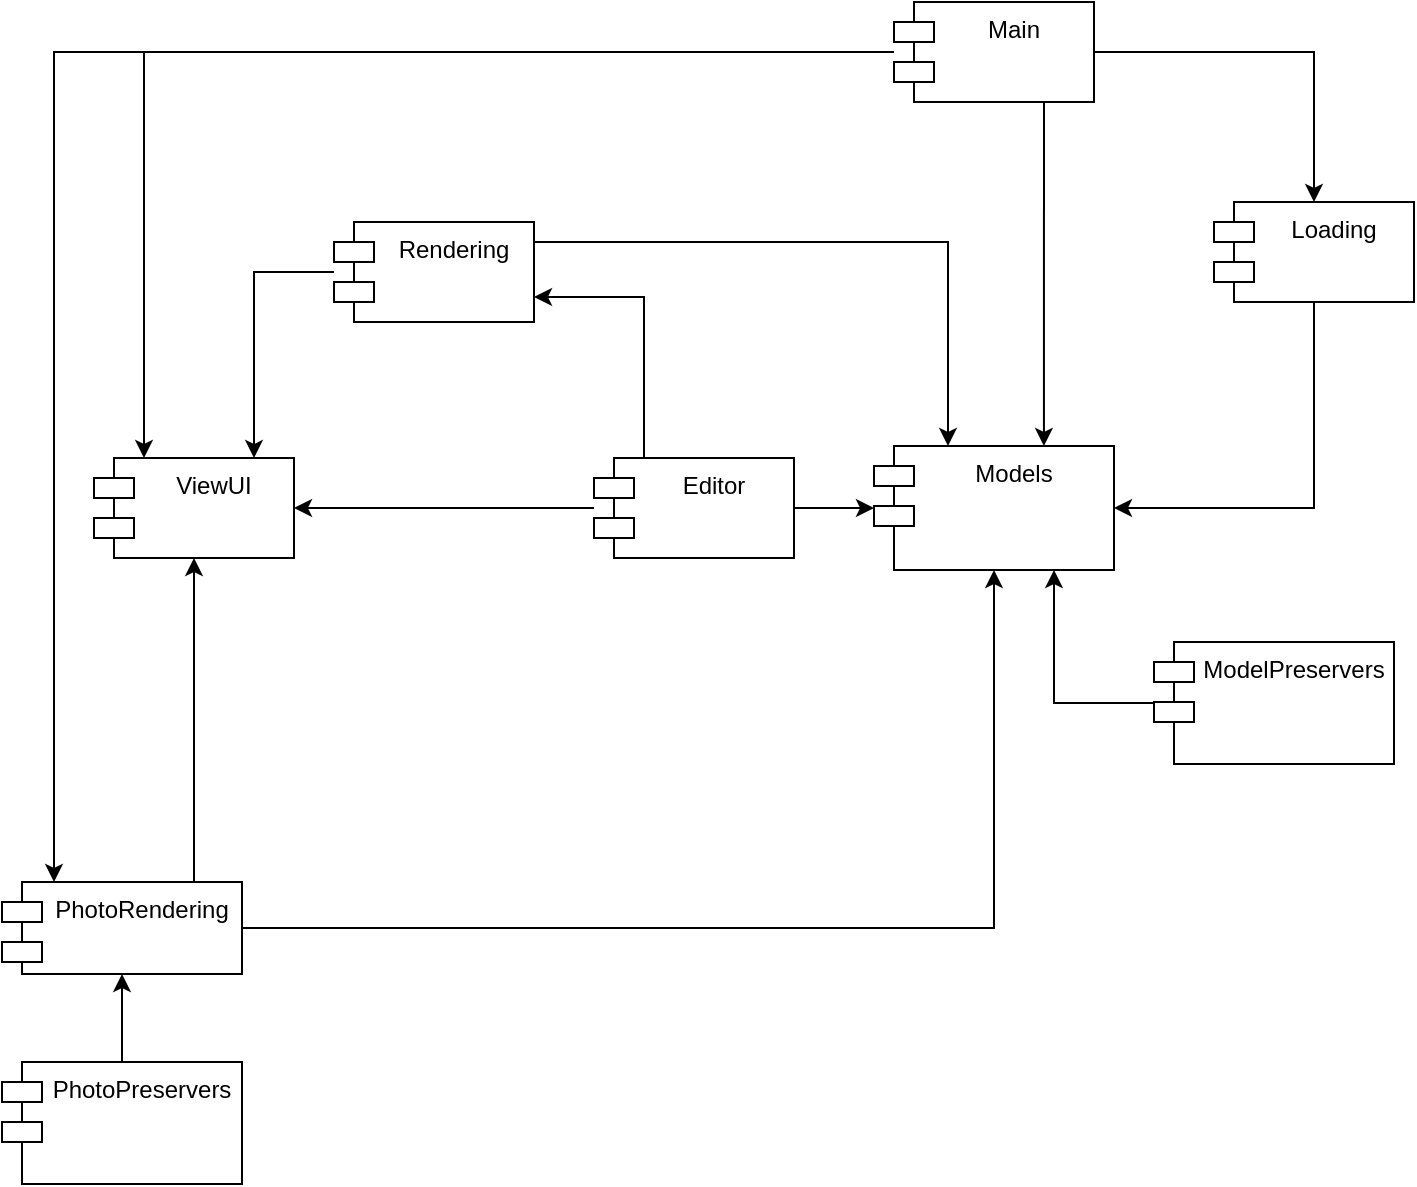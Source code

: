<mxfile version="14.7.6" type="github">
  <diagram id="AK-iGJzDlFNvxhwOBNrH" name="Page-1">
    <mxGraphModel dx="1422" dy="794" grid="1" gridSize="10" guides="1" tooltips="1" connect="1" arrows="1" fold="1" page="1" pageScale="1" pageWidth="1169" pageHeight="827" math="0" shadow="0">
      <root>
        <mxCell id="0" />
        <mxCell id="1" parent="0" />
        <mxCell id="LPzL33VYbBDLn--UWzNz-11" style="edgeStyle=orthogonalEdgeStyle;rounded=0;orthogonalLoop=1;jettySize=auto;html=1;entryX=1;entryY=0.5;entryDx=0;entryDy=0;exitX=0.5;exitY=1;exitDx=0;exitDy=0;" edge="1" parent="1" source="LPzL33VYbBDLn--UWzNz-1" target="LPzL33VYbBDLn--UWzNz-2">
          <mxGeometry relative="1" as="geometry">
            <mxPoint x="836" y="310" as="targetPoint" />
          </mxGeometry>
        </mxCell>
        <mxCell id="LPzL33VYbBDLn--UWzNz-1" value="Loading" style="shape=module;align=left;spacingLeft=20;align=center;verticalAlign=top;" vertex="1" parent="1">
          <mxGeometry x="866" y="200" width="100" height="50" as="geometry" />
        </mxCell>
        <mxCell id="LPzL33VYbBDLn--UWzNz-2" value="Models" style="shape=module;align=left;spacingLeft=20;align=center;verticalAlign=top;" vertex="1" parent="1">
          <mxGeometry x="696" y="322" width="120" height="62" as="geometry" />
        </mxCell>
        <mxCell id="LPzL33VYbBDLn--UWzNz-13" style="edgeStyle=orthogonalEdgeStyle;rounded=0;orthogonalLoop=1;jettySize=auto;html=1;" edge="1" parent="1" source="LPzL33VYbBDLn--UWzNz-3" target="LPzL33VYbBDLn--UWzNz-2">
          <mxGeometry relative="1" as="geometry">
            <mxPoint x="706" y="300" as="targetPoint" />
            <Array as="points">
              <mxPoint x="733" y="220" />
            </Array>
          </mxGeometry>
        </mxCell>
        <mxCell id="LPzL33VYbBDLn--UWzNz-14" style="edgeStyle=orthogonalEdgeStyle;rounded=0;orthogonalLoop=1;jettySize=auto;html=1;" edge="1" parent="1" source="LPzL33VYbBDLn--UWzNz-3" target="LPzL33VYbBDLn--UWzNz-7">
          <mxGeometry relative="1" as="geometry">
            <Array as="points">
              <mxPoint x="386" y="235" />
            </Array>
          </mxGeometry>
        </mxCell>
        <mxCell id="LPzL33VYbBDLn--UWzNz-3" value="Rendering" style="shape=module;align=left;spacingLeft=20;align=center;verticalAlign=top;" vertex="1" parent="1">
          <mxGeometry x="426" y="210" width="100" height="50" as="geometry" />
        </mxCell>
        <mxCell id="LPzL33VYbBDLn--UWzNz-20" style="edgeStyle=orthogonalEdgeStyle;rounded=0;orthogonalLoop=1;jettySize=auto;html=1;" edge="1" parent="1" source="LPzL33VYbBDLn--UWzNz-4" target="LPzL33VYbBDLn--UWzNz-2">
          <mxGeometry relative="1" as="geometry" />
        </mxCell>
        <mxCell id="LPzL33VYbBDLn--UWzNz-23" style="edgeStyle=orthogonalEdgeStyle;rounded=0;orthogonalLoop=1;jettySize=auto;html=1;" edge="1" parent="1" source="LPzL33VYbBDLn--UWzNz-4" target="LPzL33VYbBDLn--UWzNz-7">
          <mxGeometry relative="1" as="geometry" />
        </mxCell>
        <mxCell id="LPzL33VYbBDLn--UWzNz-26" style="edgeStyle=orthogonalEdgeStyle;rounded=0;orthogonalLoop=1;jettySize=auto;html=1;entryX=1;entryY=0.75;entryDx=0;entryDy=0;exitX=0.25;exitY=0;exitDx=0;exitDy=0;" edge="1" parent="1" source="LPzL33VYbBDLn--UWzNz-4" target="LPzL33VYbBDLn--UWzNz-3">
          <mxGeometry relative="1" as="geometry" />
        </mxCell>
        <mxCell id="LPzL33VYbBDLn--UWzNz-4" value="Editor" style="shape=module;align=left;spacingLeft=20;align=center;verticalAlign=top;" vertex="1" parent="1">
          <mxGeometry x="556" y="328" width="100" height="50" as="geometry" />
        </mxCell>
        <mxCell id="LPzL33VYbBDLn--UWzNz-19" style="edgeStyle=orthogonalEdgeStyle;rounded=0;orthogonalLoop=1;jettySize=auto;html=1;entryX=0.5;entryY=1;entryDx=0;entryDy=0;" edge="1" parent="1" source="LPzL33VYbBDLn--UWzNz-5" target="LPzL33VYbBDLn--UWzNz-2">
          <mxGeometry relative="1" as="geometry" />
        </mxCell>
        <mxCell id="LPzL33VYbBDLn--UWzNz-27" style="edgeStyle=orthogonalEdgeStyle;rounded=0;orthogonalLoop=1;jettySize=auto;html=1;" edge="1" parent="1" source="LPzL33VYbBDLn--UWzNz-5" target="LPzL33VYbBDLn--UWzNz-7">
          <mxGeometry relative="1" as="geometry">
            <Array as="points">
              <mxPoint x="356" y="500" />
              <mxPoint x="356" y="500" />
            </Array>
          </mxGeometry>
        </mxCell>
        <mxCell id="LPzL33VYbBDLn--UWzNz-5" value="PhotoRendering" style="shape=module;align=left;spacingLeft=20;align=center;verticalAlign=top;" vertex="1" parent="1">
          <mxGeometry x="260" y="540" width="120" height="46" as="geometry" />
        </mxCell>
        <mxCell id="LPzL33VYbBDLn--UWzNz-7" value="ViewUI" style="shape=module;align=left;spacingLeft=20;align=center;verticalAlign=top;" vertex="1" parent="1">
          <mxGeometry x="306" y="328" width="100" height="50" as="geometry" />
        </mxCell>
        <mxCell id="LPzL33VYbBDLn--UWzNz-17" style="edgeStyle=orthogonalEdgeStyle;rounded=0;orthogonalLoop=1;jettySize=auto;html=1;entryX=0.75;entryY=1;entryDx=0;entryDy=0;" edge="1" parent="1" source="LPzL33VYbBDLn--UWzNz-8" target="LPzL33VYbBDLn--UWzNz-2">
          <mxGeometry relative="1" as="geometry" />
        </mxCell>
        <mxCell id="LPzL33VYbBDLn--UWzNz-8" value="ModelPreservers" style="shape=module;align=left;spacingLeft=20;align=center;verticalAlign=top;" vertex="1" parent="1">
          <mxGeometry x="836" y="420" width="120" height="61" as="geometry" />
        </mxCell>
        <mxCell id="LPzL33VYbBDLn--UWzNz-18" style="edgeStyle=orthogonalEdgeStyle;rounded=0;orthogonalLoop=1;jettySize=auto;html=1;" edge="1" parent="1" source="LPzL33VYbBDLn--UWzNz-9" target="LPzL33VYbBDLn--UWzNz-5">
          <mxGeometry relative="1" as="geometry" />
        </mxCell>
        <mxCell id="LPzL33VYbBDLn--UWzNz-9" value="PhotoPreservers" style="shape=module;align=left;spacingLeft=20;align=center;verticalAlign=top;" vertex="1" parent="1">
          <mxGeometry x="260" y="630" width="120" height="61" as="geometry" />
        </mxCell>
        <mxCell id="LPzL33VYbBDLn--UWzNz-12" style="edgeStyle=orthogonalEdgeStyle;rounded=0;orthogonalLoop=1;jettySize=auto;html=1;" edge="1" parent="1" source="LPzL33VYbBDLn--UWzNz-10" target="LPzL33VYbBDLn--UWzNz-1">
          <mxGeometry relative="1" as="geometry" />
        </mxCell>
        <mxCell id="LPzL33VYbBDLn--UWzNz-15" style="edgeStyle=orthogonalEdgeStyle;rounded=0;orthogonalLoop=1;jettySize=auto;html=1;entryX=0.25;entryY=0;entryDx=0;entryDy=0;" edge="1" parent="1" source="LPzL33VYbBDLn--UWzNz-10" target="LPzL33VYbBDLn--UWzNz-7">
          <mxGeometry relative="1" as="geometry" />
        </mxCell>
        <mxCell id="LPzL33VYbBDLn--UWzNz-16" style="edgeStyle=orthogonalEdgeStyle;rounded=0;orthogonalLoop=1;jettySize=auto;html=1;" edge="1" parent="1" source="LPzL33VYbBDLn--UWzNz-10" target="LPzL33VYbBDLn--UWzNz-5">
          <mxGeometry relative="1" as="geometry">
            <Array as="points">
              <mxPoint x="286" y="125" />
            </Array>
          </mxGeometry>
        </mxCell>
        <mxCell id="LPzL33VYbBDLn--UWzNz-24" style="edgeStyle=orthogonalEdgeStyle;rounded=0;orthogonalLoop=1;jettySize=auto;html=1;entryX=0.708;entryY=0;entryDx=0;entryDy=0;exitX=0.75;exitY=1;exitDx=0;exitDy=0;entryPerimeter=0;" edge="1" parent="1" source="LPzL33VYbBDLn--UWzNz-10" target="LPzL33VYbBDLn--UWzNz-2">
          <mxGeometry relative="1" as="geometry" />
        </mxCell>
        <mxCell id="LPzL33VYbBDLn--UWzNz-10" value="Main" style="shape=module;align=left;spacingLeft=20;align=center;verticalAlign=top;" vertex="1" parent="1">
          <mxGeometry x="706" y="100" width="100" height="50" as="geometry" />
        </mxCell>
      </root>
    </mxGraphModel>
  </diagram>
</mxfile>
